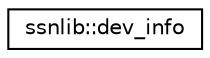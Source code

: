 digraph "Graphical Class Hierarchy"
{
  edge [fontname="Helvetica",fontsize="10",labelfontname="Helvetica",labelfontsize="10"];
  node [fontname="Helvetica",fontsize="10",shape=record];
  rankdir="LR";
  Node1 [label="ssnlib::dev_info",height=0.2,width=0.4,color="black", fillcolor="white", style="filled",URL="$classssnlib_1_1dev__info.html"];
}
